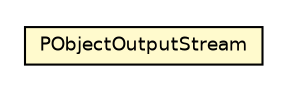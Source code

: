 #!/usr/local/bin/dot
#
# Class diagram 
# Generated by UmlGraph version 4.6 (http://www.spinellis.gr/sw/umlgraph)
#

digraph G {
	edge [fontname="Helvetica",fontsize=10,labelfontname="Helvetica",labelfontsize=10];
	node [fontname="Helvetica",fontsize=10,shape=plaintext];
	// edu.umd.cs.piccolo.util.PObjectOutputStream
	c392 [label=<<table border="0" cellborder="1" cellspacing="0" cellpadding="2" port="p" bgcolor="lemonChiffon" href="./PObjectOutputStream.html">
		<tr><td><table border="0" cellspacing="0" cellpadding="1">
			<tr><td> PObjectOutputStream </td></tr>
		</table></td></tr>
		</table>>, fontname="Helvetica", fontcolor="black", fontsize=9.0];
}

